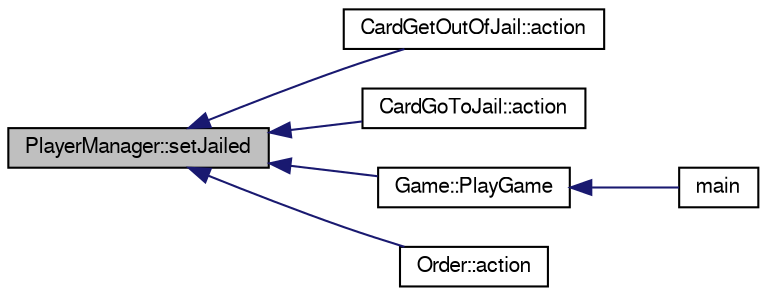 digraph G
{
  edge [fontname="FreeSans",fontsize="10",labelfontname="FreeSans",labelfontsize="10"];
  node [fontname="FreeSans",fontsize="10",shape=record];
  rankdir="LR";
  Node1 [label="PlayerManager::setJailed",height=0.2,width=0.4,color="black", fillcolor="grey75", style="filled" fontcolor="black"];
  Node1 -> Node2 [dir="back",color="midnightblue",fontsize="10",style="solid",fontname="FreeSans"];
  Node2 [label="CardGetOutOfJail::action",height=0.2,width=0.4,color="black", fillcolor="white", style="filled",URL="$class_card_get_out_of_jail.html#af6ba1fd5ace1e5f03ffe748bd5f53e94",tooltip="method that performs the action associated with that card"];
  Node1 -> Node3 [dir="back",color="midnightblue",fontsize="10",style="solid",fontname="FreeSans"];
  Node3 [label="CardGoToJail::action",height=0.2,width=0.4,color="black", fillcolor="white", style="filled",URL="$class_card_go_to_jail.html#a2abfd0df683a4ff04f8d96e9d01b3bb6",tooltip="method that performs the action associated with that card"];
  Node1 -> Node4 [dir="back",color="midnightblue",fontsize="10",style="solid",fontname="FreeSans"];
  Node4 [label="Game::PlayGame",height=0.2,width=0.4,color="black", fillcolor="white", style="filled",URL="$class_game.html#ae181458a5592597876fe2e53603c97b3",tooltip="method that plays the game"];
  Node4 -> Node5 [dir="back",color="midnightblue",fontsize="10",style="solid",fontname="FreeSans"];
  Node5 [label="main",height=0.2,width=0.4,color="black", fillcolor="white", style="filled",URL="$main_8cpp.html#a2c3f6775325c30275d11c6abee2db6a0"];
  Node1 -> Node6 [dir="back",color="midnightblue",fontsize="10",style="solid",fontname="FreeSans"];
  Node6 [label="Order::action",height=0.2,width=0.4,color="black", fillcolor="white", style="filled",URL="$class_order.html#aec4ba7b2701855584e51afd957e0192e",tooltip="method that does the action =p"];
}

